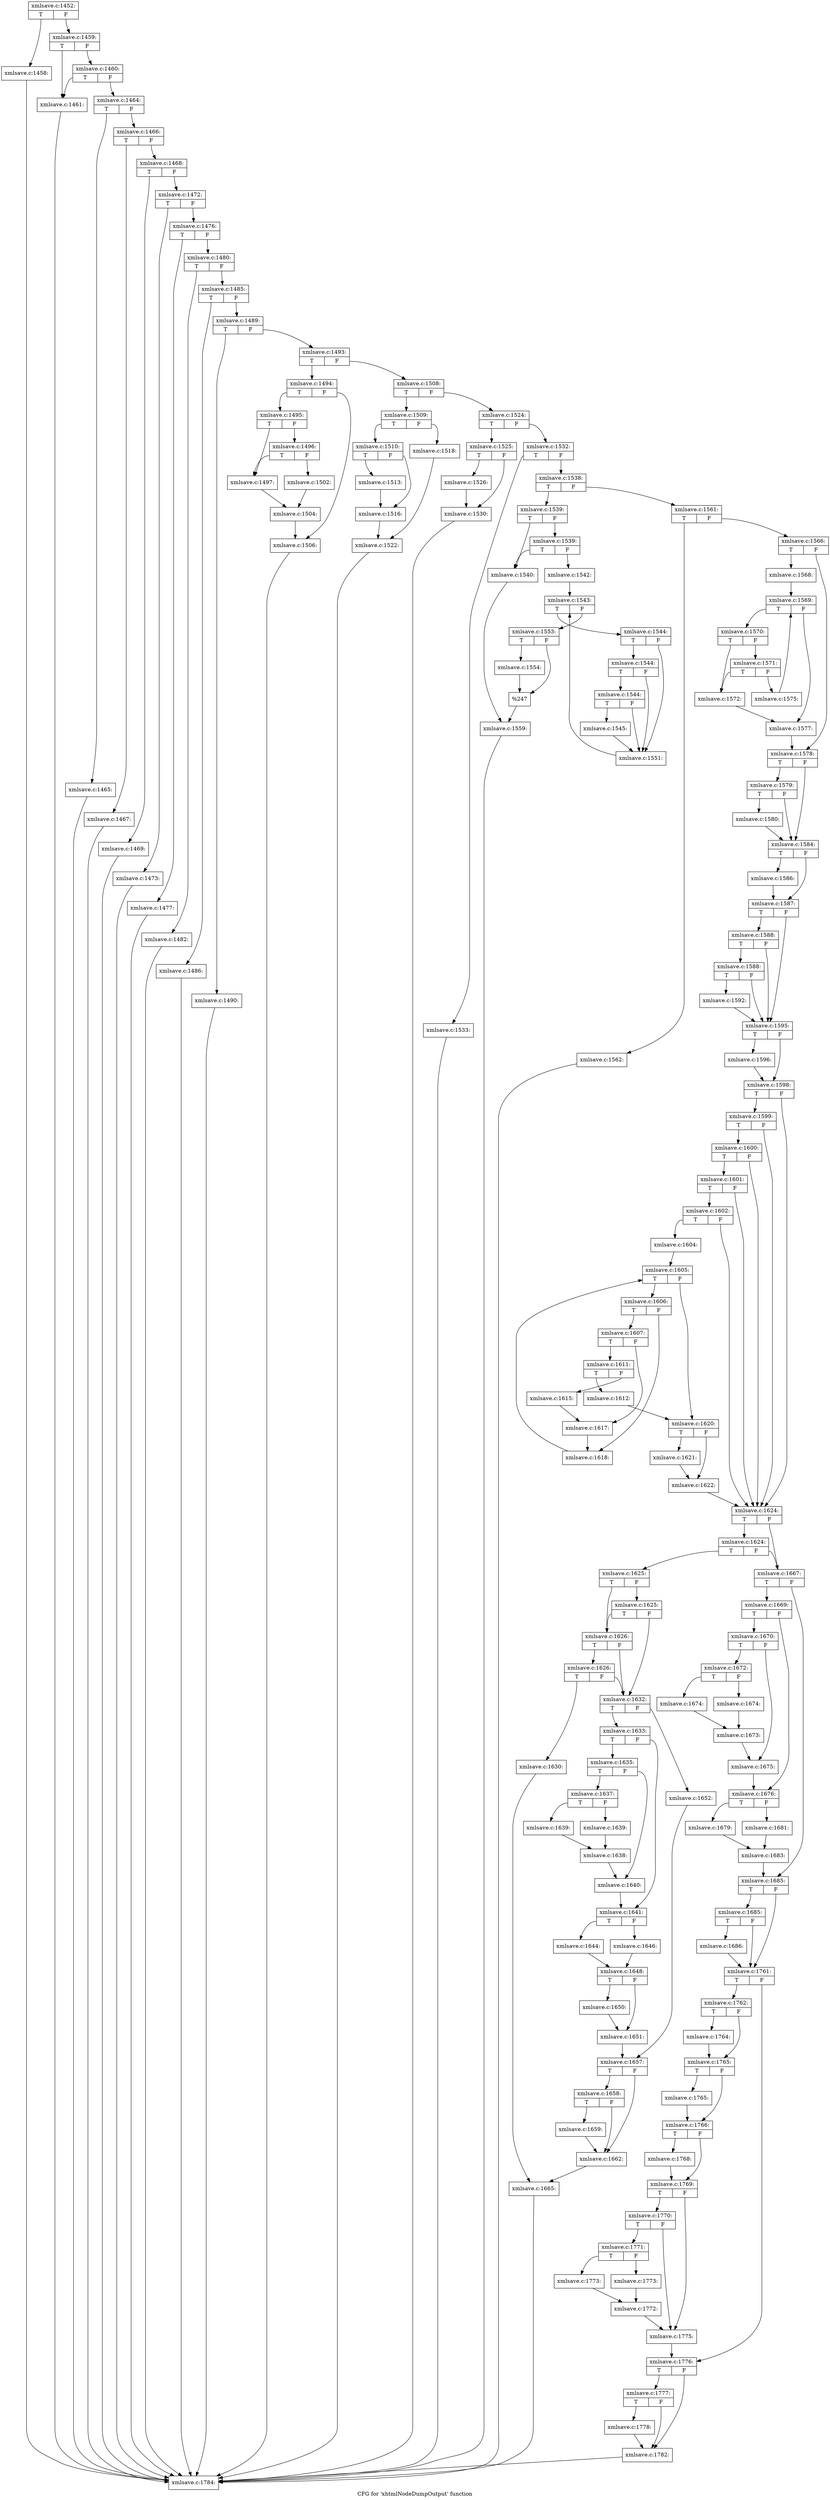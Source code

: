 digraph "CFG for 'xhtmlNodeDumpOutput' function" {
	label="CFG for 'xhtmlNodeDumpOutput' function";

	Node0x585a3d0 [shape=record,label="{xmlsave.c:1452:|{<s0>T|<s1>F}}"];
	Node0x585a3d0:s0 -> Node0x585be10;
	Node0x585a3d0:s1 -> Node0x585be60;
	Node0x585be10 [shape=record,label="{xmlsave.c:1458:}"];
	Node0x585be10 -> Node0x585a700;
	Node0x585be60 [shape=record,label="{xmlsave.c:1459:|{<s0>T|<s1>F}}"];
	Node0x585be60:s0 -> Node0x585c210;
	Node0x585be60:s1 -> Node0x585c2b0;
	Node0x585c2b0 [shape=record,label="{xmlsave.c:1460:|{<s0>T|<s1>F}}"];
	Node0x585c2b0:s0 -> Node0x585c210;
	Node0x585c2b0:s1 -> Node0x585c260;
	Node0x585c210 [shape=record,label="{xmlsave.c:1461:}"];
	Node0x585c210 -> Node0x585a700;
	Node0x585c260 [shape=record,label="{xmlsave.c:1464:|{<s0>T|<s1>F}}"];
	Node0x585c260:s0 -> Node0x585cef0;
	Node0x585c260:s1 -> Node0x585cf40;
	Node0x585cef0 [shape=record,label="{xmlsave.c:1465:}"];
	Node0x585cef0 -> Node0x585a700;
	Node0x585cf40 [shape=record,label="{xmlsave.c:1466:|{<s0>T|<s1>F}}"];
	Node0x585cf40:s0 -> Node0x585d3a0;
	Node0x585cf40:s1 -> Node0x585d3f0;
	Node0x585d3a0 [shape=record,label="{xmlsave.c:1467:}"];
	Node0x585d3a0 -> Node0x585a700;
	Node0x585d3f0 [shape=record,label="{xmlsave.c:1468:|{<s0>T|<s1>F}}"];
	Node0x585d3f0:s0 -> Node0x585d8d0;
	Node0x585d3f0:s1 -> Node0x585d920;
	Node0x585d8d0 [shape=record,label="{xmlsave.c:1469:}"];
	Node0x585d8d0 -> Node0x585a700;
	Node0x585d920 [shape=record,label="{xmlsave.c:1472:|{<s0>T|<s1>F}}"];
	Node0x585d920:s0 -> Node0x585e1d0;
	Node0x585d920:s1 -> Node0x585e220;
	Node0x585e1d0 [shape=record,label="{xmlsave.c:1473:}"];
	Node0x585e1d0 -> Node0x585a700;
	Node0x585e220 [shape=record,label="{xmlsave.c:1476:|{<s0>T|<s1>F}}"];
	Node0x585e220:s0 -> Node0x585ea50;
	Node0x585e220:s1 -> Node0x585eaa0;
	Node0x585ea50 [shape=record,label="{xmlsave.c:1477:}"];
	Node0x585ea50 -> Node0x585a700;
	Node0x585eaa0 [shape=record,label="{xmlsave.c:1480:|{<s0>T|<s1>F}}"];
	Node0x585eaa0:s0 -> Node0x585f6b0;
	Node0x585eaa0:s1 -> Node0x585f9e0;
	Node0x585f6b0 [shape=record,label="{xmlsave.c:1482:}"];
	Node0x585f6b0 -> Node0x585a700;
	Node0x585f9e0 [shape=record,label="{xmlsave.c:1485:|{<s0>T|<s1>F}}"];
	Node0x585f9e0:s0 -> Node0x585f030;
	Node0x585f9e0:s1 -> Node0x585f580;
	Node0x585f030 [shape=record,label="{xmlsave.c:1486:}"];
	Node0x585f030 -> Node0x585a700;
	Node0x585f580 [shape=record,label="{xmlsave.c:1489:|{<s0>T|<s1>F}}"];
	Node0x585f580:s0 -> Node0x5861340;
	Node0x585f580:s1 -> Node0x5861390;
	Node0x5861340 [shape=record,label="{xmlsave.c:1490:}"];
	Node0x5861340 -> Node0x585a700;
	Node0x5861390 [shape=record,label="{xmlsave.c:1493:|{<s0>T|<s1>F}}"];
	Node0x5861390:s0 -> Node0x5861cf0;
	Node0x5861390:s1 -> Node0x5861d40;
	Node0x5861cf0 [shape=record,label="{xmlsave.c:1494:|{<s0>T|<s1>F}}"];
	Node0x5861cf0:s0 -> Node0x58621b0;
	Node0x5861cf0:s1 -> Node0x5862200;
	Node0x58621b0 [shape=record,label="{xmlsave.c:1495:|{<s0>T|<s1>F}}"];
	Node0x58621b0:s0 -> Node0x5862690;
	Node0x58621b0:s1 -> Node0x5862780;
	Node0x5862780 [shape=record,label="{xmlsave.c:1496:|{<s0>T|<s1>F}}"];
	Node0x5862780:s0 -> Node0x5862690;
	Node0x5862780:s1 -> Node0x5862730;
	Node0x5862690 [shape=record,label="{xmlsave.c:1497:}"];
	Node0x5862690 -> Node0x58626e0;
	Node0x5862730 [shape=record,label="{xmlsave.c:1502:}"];
	Node0x5862730 -> Node0x58626e0;
	Node0x58626e0 [shape=record,label="{xmlsave.c:1504:}"];
	Node0x58626e0 -> Node0x5862200;
	Node0x5862200 [shape=record,label="{xmlsave.c:1506:}"];
	Node0x5862200 -> Node0x585a700;
	Node0x5861d40 [shape=record,label="{xmlsave.c:1508:|{<s0>T|<s1>F}}"];
	Node0x5861d40:s0 -> Node0x5863d70;
	Node0x5861d40:s1 -> Node0x5863dc0;
	Node0x5863d70 [shape=record,label="{xmlsave.c:1509:|{<s0>T|<s1>F}}"];
	Node0x5863d70:s0 -> Node0x5864230;
	Node0x5863d70:s1 -> Node0x58642d0;
	Node0x5864230 [shape=record,label="{xmlsave.c:1510:|{<s0>T|<s1>F}}"];
	Node0x5864230:s0 -> Node0x5864cb0;
	Node0x5864230:s1 -> Node0x5864d00;
	Node0x5864cb0 [shape=record,label="{xmlsave.c:1513:}"];
	Node0x5864cb0 -> Node0x5864d00;
	Node0x5864d00 [shape=record,label="{xmlsave.c:1516:}"];
	Node0x5864d00 -> Node0x5864280;
	Node0x58642d0 [shape=record,label="{xmlsave.c:1518:}"];
	Node0x58642d0 -> Node0x5864280;
	Node0x5864280 [shape=record,label="{xmlsave.c:1522:}"];
	Node0x5864280 -> Node0x585a700;
	Node0x5863dc0 [shape=record,label="{xmlsave.c:1524:|{<s0>T|<s1>F}}"];
	Node0x5863dc0:s0 -> Node0x58663e0;
	Node0x5863dc0:s1 -> Node0x5866430;
	Node0x58663e0 [shape=record,label="{xmlsave.c:1525:|{<s0>T|<s1>F}}"];
	Node0x58663e0:s0 -> Node0x58668a0;
	Node0x58663e0:s1 -> Node0x58668f0;
	Node0x58668a0 [shape=record,label="{xmlsave.c:1526:}"];
	Node0x58668a0 -> Node0x58668f0;
	Node0x58668f0 [shape=record,label="{xmlsave.c:1530:}"];
	Node0x58668f0 -> Node0x585a700;
	Node0x5866430 [shape=record,label="{xmlsave.c:1532:|{<s0>T|<s1>F}}"];
	Node0x5866430:s0 -> Node0x57c95a0;
	Node0x5866430:s1 -> Node0x57c95f0;
	Node0x57c95a0 [shape=record,label="{xmlsave.c:1533:}"];
	Node0x57c95a0 -> Node0x585a700;
	Node0x57c95f0 [shape=record,label="{xmlsave.c:1538:|{<s0>T|<s1>F}}"];
	Node0x57c95f0:s0 -> Node0x58693d0;
	Node0x57c95f0:s1 -> Node0x5869420;
	Node0x58693d0 [shape=record,label="{xmlsave.c:1539:|{<s0>T|<s1>F}}"];
	Node0x58693d0:s0 -> Node0x5869890;
	Node0x58693d0:s1 -> Node0x5869980;
	Node0x5869980 [shape=record,label="{xmlsave.c:1539:|{<s0>T|<s1>F}}"];
	Node0x5869980:s0 -> Node0x5869890;
	Node0x5869980:s1 -> Node0x5869930;
	Node0x5869890 [shape=record,label="{xmlsave.c:1540:}"];
	Node0x5869890 -> Node0x58698e0;
	Node0x5869930 [shape=record,label="{xmlsave.c:1542:}"];
	Node0x5869930 -> Node0x586a820;
	Node0x586a820 [shape=record,label="{xmlsave.c:1543:|{<s0>T|<s1>F}}"];
	Node0x586a820:s0 -> Node0x586acd0;
	Node0x586a820:s1 -> Node0x586aa40;
	Node0x586acd0 [shape=record,label="{xmlsave.c:1544:|{<s0>T|<s1>F}}"];
	Node0x586acd0:s0 -> Node0x586afe0;
	Node0x586acd0:s1 -> Node0x586af10;
	Node0x586afe0 [shape=record,label="{xmlsave.c:1544:|{<s0>T|<s1>F}}"];
	Node0x586afe0:s0 -> Node0x586af60;
	Node0x586afe0:s1 -> Node0x586af10;
	Node0x586af60 [shape=record,label="{xmlsave.c:1544:|{<s0>T|<s1>F}}"];
	Node0x586af60:s0 -> Node0x586aec0;
	Node0x586af60:s1 -> Node0x586af10;
	Node0x586aec0 [shape=record,label="{xmlsave.c:1545:}"];
	Node0x586aec0 -> Node0x586af10;
	Node0x586af10 [shape=record,label="{xmlsave.c:1551:}"];
	Node0x586af10 -> Node0x586a820;
	Node0x586aa40 [shape=record,label="{xmlsave.c:1553:|{<s0>T|<s1>F}}"];
	Node0x586aa40:s0 -> Node0x586cb50;
	Node0x586aa40:s1 -> Node0x586cba0;
	Node0x586cb50 [shape=record,label="{xmlsave.c:1554:}"];
	Node0x586cb50 -> Node0x586cba0;
	Node0x586cba0 [shape=record,label="{%247}"];
	Node0x586cba0 -> Node0x58698e0;
	Node0x58698e0 [shape=record,label="{xmlsave.c:1559:}"];
	Node0x58698e0 -> Node0x585a700;
	Node0x5869420 [shape=record,label="{xmlsave.c:1561:|{<s0>T|<s1>F}}"];
	Node0x5869420:s0 -> Node0x586d8c0;
	Node0x5869420:s1 -> Node0x586d910;
	Node0x586d8c0 [shape=record,label="{xmlsave.c:1562:}"];
	Node0x586d8c0 -> Node0x585a700;
	Node0x586d910 [shape=record,label="{xmlsave.c:1566:|{<s0>T|<s1>F}}"];
	Node0x586d910:s0 -> Node0x586e360;
	Node0x586d910:s1 -> Node0x586e3b0;
	Node0x586e360 [shape=record,label="{xmlsave.c:1568:}"];
	Node0x586e360 -> Node0x586e940;
	Node0x586e940 [shape=record,label="{xmlsave.c:1569:|{<s0>T|<s1>F}}"];
	Node0x586e940:s0 -> Node0x586ed30;
	Node0x586e940:s1 -> Node0x586eb60;
	Node0x586ed30 [shape=record,label="{xmlsave.c:1570:|{<s0>T|<s1>F}}"];
	Node0x586ed30:s0 -> Node0x586eef0;
	Node0x586ed30:s1 -> Node0x586ef90;
	Node0x586ef90 [shape=record,label="{xmlsave.c:1571:|{<s0>T|<s1>F}}"];
	Node0x586ef90:s0 -> Node0x586eef0;
	Node0x586ef90:s1 -> Node0x586ef40;
	Node0x586eef0 [shape=record,label="{xmlsave.c:1572:}"];
	Node0x586eef0 -> Node0x586eb60;
	Node0x586ef40 [shape=record,label="{xmlsave.c:1575:}"];
	Node0x586ef40 -> Node0x586e940;
	Node0x586eb60 [shape=record,label="{xmlsave.c:1577:}"];
	Node0x586eb60 -> Node0x586e3b0;
	Node0x586e3b0 [shape=record,label="{xmlsave.c:1578:|{<s0>T|<s1>F}}"];
	Node0x586e3b0:s0 -> Node0x57d09c0;
	Node0x586e3b0:s1 -> Node0x57d0970;
	Node0x57d09c0 [shape=record,label="{xmlsave.c:1579:|{<s0>T|<s1>F}}"];
	Node0x57d09c0:s0 -> Node0x57d0920;
	Node0x57d09c0:s1 -> Node0x57d0970;
	Node0x57d0920 [shape=record,label="{xmlsave.c:1580:}"];
	Node0x57d0920 -> Node0x57d0970;
	Node0x57d0970 [shape=record,label="{xmlsave.c:1584:|{<s0>T|<s1>F}}"];
	Node0x57d0970:s0 -> Node0x57d1e30;
	Node0x57d0970:s1 -> Node0x57d1e80;
	Node0x57d1e30 [shape=record,label="{xmlsave.c:1586:}"];
	Node0x57d1e30 -> Node0x57d1e80;
	Node0x57d1e80 [shape=record,label="{xmlsave.c:1587:|{<s0>T|<s1>F}}"];
	Node0x57d1e80:s0 -> Node0x57d2690;
	Node0x57d1e80:s1 -> Node0x57d25c0;
	Node0x57d2690 [shape=record,label="{xmlsave.c:1588:|{<s0>T|<s1>F}}"];
	Node0x57d2690:s0 -> Node0x57d2610;
	Node0x57d2690:s1 -> Node0x57d25c0;
	Node0x57d2610 [shape=record,label="{xmlsave.c:1588:|{<s0>T|<s1>F}}"];
	Node0x57d2610:s0 -> Node0x57d2570;
	Node0x57d2610:s1 -> Node0x57d25c0;
	Node0x57d2570 [shape=record,label="{xmlsave.c:1592:}"];
	Node0x57d2570 -> Node0x57d25c0;
	Node0x57d25c0 [shape=record,label="{xmlsave.c:1595:|{<s0>T|<s1>F}}"];
	Node0x57d25c0:s0 -> Node0x57d37f0;
	Node0x57d25c0:s1 -> Node0x57d3840;
	Node0x57d37f0 [shape=record,label="{xmlsave.c:1596:}"];
	Node0x57d37f0 -> Node0x57d3840;
	Node0x57d3840 [shape=record,label="{xmlsave.c:1598:|{<s0>T|<s1>F}}"];
	Node0x57d3840:s0 -> Node0x57d4a80;
	Node0x57d3840:s1 -> Node0x57d4940;
	Node0x57d4a80 [shape=record,label="{xmlsave.c:1599:|{<s0>T|<s1>F}}"];
	Node0x57d4a80:s0 -> Node0x57d4a30;
	Node0x57d4a80:s1 -> Node0x57d4940;
	Node0x57d4a30 [shape=record,label="{xmlsave.c:1600:|{<s0>T|<s1>F}}"];
	Node0x57d4a30:s0 -> Node0x57d49e0;
	Node0x57d4a30:s1 -> Node0x57d4940;
	Node0x57d49e0 [shape=record,label="{xmlsave.c:1601:|{<s0>T|<s1>F}}"];
	Node0x57d49e0:s0 -> Node0x57d4990;
	Node0x57d49e0:s1 -> Node0x57d4940;
	Node0x57d4990 [shape=record,label="{xmlsave.c:1602:|{<s0>T|<s1>F}}"];
	Node0x57d4990:s0 -> Node0x57d4790;
	Node0x57d4990:s1 -> Node0x57d4940;
	Node0x57d4790 [shape=record,label="{xmlsave.c:1604:}"];
	Node0x57d4790 -> Node0x57d6330;
	Node0x57d6330 [shape=record,label="{xmlsave.c:1605:|{<s0>T|<s1>F}}"];
	Node0x57d6330:s0 -> Node0x57d66e0;
	Node0x57d6330:s1 -> Node0x57d6510;
	Node0x57d66e0 [shape=record,label="{xmlsave.c:1606:|{<s0>T|<s1>F}}"];
	Node0x57d66e0:s0 -> Node0x57d6820;
	Node0x57d66e0:s1 -> Node0x57d6870;
	Node0x57d6820 [shape=record,label="{xmlsave.c:1607:|{<s0>T|<s1>F}}"];
	Node0x57d6820:s0 -> Node0x57d7510;
	Node0x57d6820:s1 -> Node0x57d7840;
	Node0x57d7510 [shape=record,label="{xmlsave.c:1611:|{<s0>T|<s1>F}}"];
	Node0x57d7510:s0 -> Node0x57d7c00;
	Node0x57d7510:s1 -> Node0x57d7c50;
	Node0x57d7c00 [shape=record,label="{xmlsave.c:1612:}"];
	Node0x57d7c00 -> Node0x57d6510;
	Node0x57d7c50 [shape=record,label="{xmlsave.c:1615:}"];
	Node0x57d7c50 -> Node0x57d7840;
	Node0x57d7840 [shape=record,label="{xmlsave.c:1617:}"];
	Node0x57d7840 -> Node0x57d6870;
	Node0x57d6870 [shape=record,label="{xmlsave.c:1618:}"];
	Node0x57d6870 -> Node0x57d6330;
	Node0x57d6510 [shape=record,label="{xmlsave.c:1620:|{<s0>T|<s1>F}}"];
	Node0x57d6510:s0 -> Node0x57d7f40;
	Node0x57d6510:s1 -> Node0x57d8230;
	Node0x57d7f40 [shape=record,label="{xmlsave.c:1621:}"];
	Node0x57d7f40 -> Node0x57d8230;
	Node0x57d8230 [shape=record,label="{xmlsave.c:1622:}"];
	Node0x57d8230 -> Node0x57d4940;
	Node0x57d4940 [shape=record,label="{xmlsave.c:1624:|{<s0>T|<s1>F}}"];
	Node0x57d4940:s0 -> Node0x57d91d0;
	Node0x57d4940:s1 -> Node0x57d9180;
	Node0x57d91d0 [shape=record,label="{xmlsave.c:1624:|{<s0>T|<s1>F}}"];
	Node0x57d91d0:s0 -> Node0x57d9130;
	Node0x57d91d0:s1 -> Node0x57d9180;
	Node0x57d9130 [shape=record,label="{xmlsave.c:1625:|{<s0>T|<s1>F}}"];
	Node0x57d9130:s0 -> Node0x57d9a90;
	Node0x57d9130:s1 -> Node0x57d9b10;
	Node0x57d9b10 [shape=record,label="{xmlsave.c:1625:|{<s0>T|<s1>F}}"];
	Node0x57d9b10:s0 -> Node0x57d9a90;
	Node0x57d9b10:s1 -> Node0x57d9a40;
	Node0x57d9a90 [shape=record,label="{xmlsave.c:1626:|{<s0>T|<s1>F}}"];
	Node0x57d9a90:s0 -> Node0x57da350;
	Node0x57d9a90:s1 -> Node0x57d9a40;
	Node0x57da350 [shape=record,label="{xmlsave.c:1626:|{<s0>T|<s1>F}}"];
	Node0x57da350:s0 -> Node0x57d99a0;
	Node0x57da350:s1 -> Node0x57d9a40;
	Node0x57d99a0 [shape=record,label="{xmlsave.c:1630:}"];
	Node0x57d99a0 -> Node0x57d99f0;
	Node0x57d9a40 [shape=record,label="{xmlsave.c:1632:|{<s0>T|<s1>F}}"];
	Node0x57d9a40:s0 -> Node0x57d4460;
	Node0x57d9a40:s1 -> Node0x57dab70;
	Node0x57d4460 [shape=record,label="{xmlsave.c:1633:|{<s0>T|<s1>F}}"];
	Node0x57d4460:s0 -> Node0x57db4d0;
	Node0x57d4460:s1 -> Node0x57db520;
	Node0x57db4d0 [shape=record,label="{xmlsave.c:1635:|{<s0>T|<s1>F}}"];
	Node0x57db4d0:s0 -> Node0x57dbb10;
	Node0x57db4d0:s1 -> Node0x57dbb60;
	Node0x57dbb10 [shape=record,label="{xmlsave.c:1637:|{<s0>T|<s1>F}}"];
	Node0x57dbb10:s0 -> Node0x57dc0d0;
	Node0x57dbb10:s1 -> Node0x57dc120;
	Node0x57dc0d0 [shape=record,label="{xmlsave.c:1639:}"];
	Node0x57dc0d0 -> Node0x57dc170;
	Node0x57dc120 [shape=record,label="{xmlsave.c:1639:}"];
	Node0x57dc120 -> Node0x57dc170;
	Node0x57dc170 [shape=record,label="{xmlsave.c:1638:}"];
	Node0x57dc170 -> Node0x57dbb60;
	Node0x57dbb60 [shape=record,label="{xmlsave.c:1640:}"];
	Node0x57dbb60 -> Node0x57db520;
	Node0x57db520 [shape=record,label="{xmlsave.c:1641:|{<s0>T|<s1>F}}"];
	Node0x57db520:s0 -> Node0x57dd500;
	Node0x57db520:s1 -> Node0x57dd5a0;
	Node0x57dd500 [shape=record,label="{xmlsave.c:1644:}"];
	Node0x57dd500 -> Node0x57dd550;
	Node0x57dd5a0 [shape=record,label="{xmlsave.c:1646:}"];
	Node0x57dd5a0 -> Node0x57dd550;
	Node0x57dd550 [shape=record,label="{xmlsave.c:1648:|{<s0>T|<s1>F}}"];
	Node0x57dd550:s0 -> Node0x57de380;
	Node0x57dd550:s1 -> Node0x57de3d0;
	Node0x57de380 [shape=record,label="{xmlsave.c:1650:}"];
	Node0x57de380 -> Node0x57de3d0;
	Node0x57de3d0 [shape=record,label="{xmlsave.c:1651:}"];
	Node0x57de3d0 -> Node0x57da840;
	Node0x57dab70 [shape=record,label="{xmlsave.c:1652:}"];
	Node0x57dab70 -> Node0x57da840;
	Node0x57da840 [shape=record,label="{xmlsave.c:1657:|{<s0>T|<s1>F}}"];
	Node0x57da840:s0 -> Node0x57df060;
	Node0x57da840:s1 -> Node0x57df010;
	Node0x57df060 [shape=record,label="{xmlsave.c:1658:|{<s0>T|<s1>F}}"];
	Node0x57df060:s0 -> Node0x57defc0;
	Node0x57df060:s1 -> Node0x57df010;
	Node0x57defc0 [shape=record,label="{xmlsave.c:1659:}"];
	Node0x57defc0 -> Node0x57df010;
	Node0x57df010 [shape=record,label="{xmlsave.c:1662:}"];
	Node0x57df010 -> Node0x57d99f0;
	Node0x57d99f0 [shape=record,label="{xmlsave.c:1665:}"];
	Node0x57d99f0 -> Node0x585a700;
	Node0x57d9180 [shape=record,label="{xmlsave.c:1667:|{<s0>T|<s1>F}}"];
	Node0x57d9180:s0 -> Node0x5890060;
	Node0x57d9180:s1 -> Node0x58900b0;
	Node0x5890060 [shape=record,label="{xmlsave.c:1669:|{<s0>T|<s1>F}}"];
	Node0x5890060:s0 -> Node0x5890370;
	Node0x5890060:s1 -> Node0x58903c0;
	Node0x5890370 [shape=record,label="{xmlsave.c:1670:|{<s0>T|<s1>F}}"];
	Node0x5890370:s0 -> Node0x5890950;
	Node0x5890370:s1 -> Node0x58909a0;
	Node0x5890950 [shape=record,label="{xmlsave.c:1672:|{<s0>T|<s1>F}}"];
	Node0x5890950:s0 -> Node0x5890f10;
	Node0x5890950:s1 -> Node0x5890f60;
	Node0x5890f10 [shape=record,label="{xmlsave.c:1674:}"];
	Node0x5890f10 -> Node0x5890fb0;
	Node0x5890f60 [shape=record,label="{xmlsave.c:1674:}"];
	Node0x5890f60 -> Node0x5890fb0;
	Node0x5890fb0 [shape=record,label="{xmlsave.c:1673:}"];
	Node0x5890fb0 -> Node0x58909a0;
	Node0x58909a0 [shape=record,label="{xmlsave.c:1675:}"];
	Node0x58909a0 -> Node0x58903c0;
	Node0x58903c0 [shape=record,label="{xmlsave.c:1676:|{<s0>T|<s1>F}}"];
	Node0x58903c0:s0 -> Node0x58921c0;
	Node0x58903c0:s1 -> Node0x5892260;
	Node0x58921c0 [shape=record,label="{xmlsave.c:1679:}"];
	Node0x58921c0 -> Node0x5892210;
	Node0x5892260 [shape=record,label="{xmlsave.c:1681:}"];
	Node0x5892260 -> Node0x5892210;
	Node0x5892210 [shape=record,label="{xmlsave.c:1683:}"];
	Node0x5892210 -> Node0x58900b0;
	Node0x58900b0 [shape=record,label="{xmlsave.c:1685:|{<s0>T|<s1>F}}"];
	Node0x58900b0:s0 -> Node0x5893190;
	Node0x58900b0:s1 -> Node0x5893140;
	Node0x5893190 [shape=record,label="{xmlsave.c:1685:|{<s0>T|<s1>F}}"];
	Node0x5893190:s0 -> Node0x58930f0;
	Node0x5893190:s1 -> Node0x5893140;
	Node0x58930f0 [shape=record,label="{xmlsave.c:1686:}"];
	Node0x58930f0 -> Node0x5893140;
	Node0x5893140 [shape=record,label="{xmlsave.c:1761:|{<s0>T|<s1>F}}"];
	Node0x5893140:s0 -> Node0x5893f20;
	Node0x5893140:s1 -> Node0x5893f70;
	Node0x5893f20 [shape=record,label="{xmlsave.c:1762:|{<s0>T|<s1>F}}"];
	Node0x5893f20:s0 -> Node0x5894910;
	Node0x5893f20:s1 -> Node0x5894960;
	Node0x5894910 [shape=record,label="{xmlsave.c:1764:}"];
	Node0x5894910 -> Node0x5894960;
	Node0x5894960 [shape=record,label="{xmlsave.c:1765:|{<s0>T|<s1>F}}"];
	Node0x5894960:s0 -> Node0x5894ec0;
	Node0x5894960:s1 -> Node0x5894f10;
	Node0x5894ec0 [shape=record,label="{xmlsave.c:1765:}"];
	Node0x5894ec0 -> Node0x5894f10;
	Node0x5894f10 [shape=record,label="{xmlsave.c:1766:|{<s0>T|<s1>F}}"];
	Node0x5894f10:s0 -> Node0x5895c70;
	Node0x5894f10:s1 -> Node0x5895cc0;
	Node0x5895c70 [shape=record,label="{xmlsave.c:1768:}"];
	Node0x5895c70 -> Node0x5895cc0;
	Node0x5895cc0 [shape=record,label="{xmlsave.c:1769:|{<s0>T|<s1>F}}"];
	Node0x5895cc0:s0 -> Node0x58967a0;
	Node0x5895cc0:s1 -> Node0x5896750;
	Node0x58967a0 [shape=record,label="{xmlsave.c:1770:|{<s0>T|<s1>F}}"];
	Node0x58967a0:s0 -> Node0x5896700;
	Node0x58967a0:s1 -> Node0x5896750;
	Node0x5896700 [shape=record,label="{xmlsave.c:1771:|{<s0>T|<s1>F}}"];
	Node0x5896700:s0 -> Node0x5896f70;
	Node0x5896700:s1 -> Node0x5896fc0;
	Node0x5896f70 [shape=record,label="{xmlsave.c:1773:}"];
	Node0x5896f70 -> Node0x5897010;
	Node0x5896fc0 [shape=record,label="{xmlsave.c:1773:}"];
	Node0x5896fc0 -> Node0x5897010;
	Node0x5897010 [shape=record,label="{xmlsave.c:1772:}"];
	Node0x5897010 -> Node0x5896750;
	Node0x5896750 [shape=record,label="{xmlsave.c:1775:}"];
	Node0x5896750 -> Node0x5893f70;
	Node0x5893f70 [shape=record,label="{xmlsave.c:1776:|{<s0>T|<s1>F}}"];
	Node0x5893f70:s0 -> Node0x58981f0;
	Node0x5893f70:s1 -> Node0x58981a0;
	Node0x58981f0 [shape=record,label="{xmlsave.c:1777:|{<s0>T|<s1>F}}"];
	Node0x58981f0:s0 -> Node0x5898150;
	Node0x58981f0:s1 -> Node0x58981a0;
	Node0x5898150 [shape=record,label="{xmlsave.c:1778:}"];
	Node0x5898150 -> Node0x58981a0;
	Node0x58981a0 [shape=record,label="{xmlsave.c:1782:}"];
	Node0x58981a0 -> Node0x585a700;
	Node0x585a700 [shape=record,label="{xmlsave.c:1784:}"];
}
